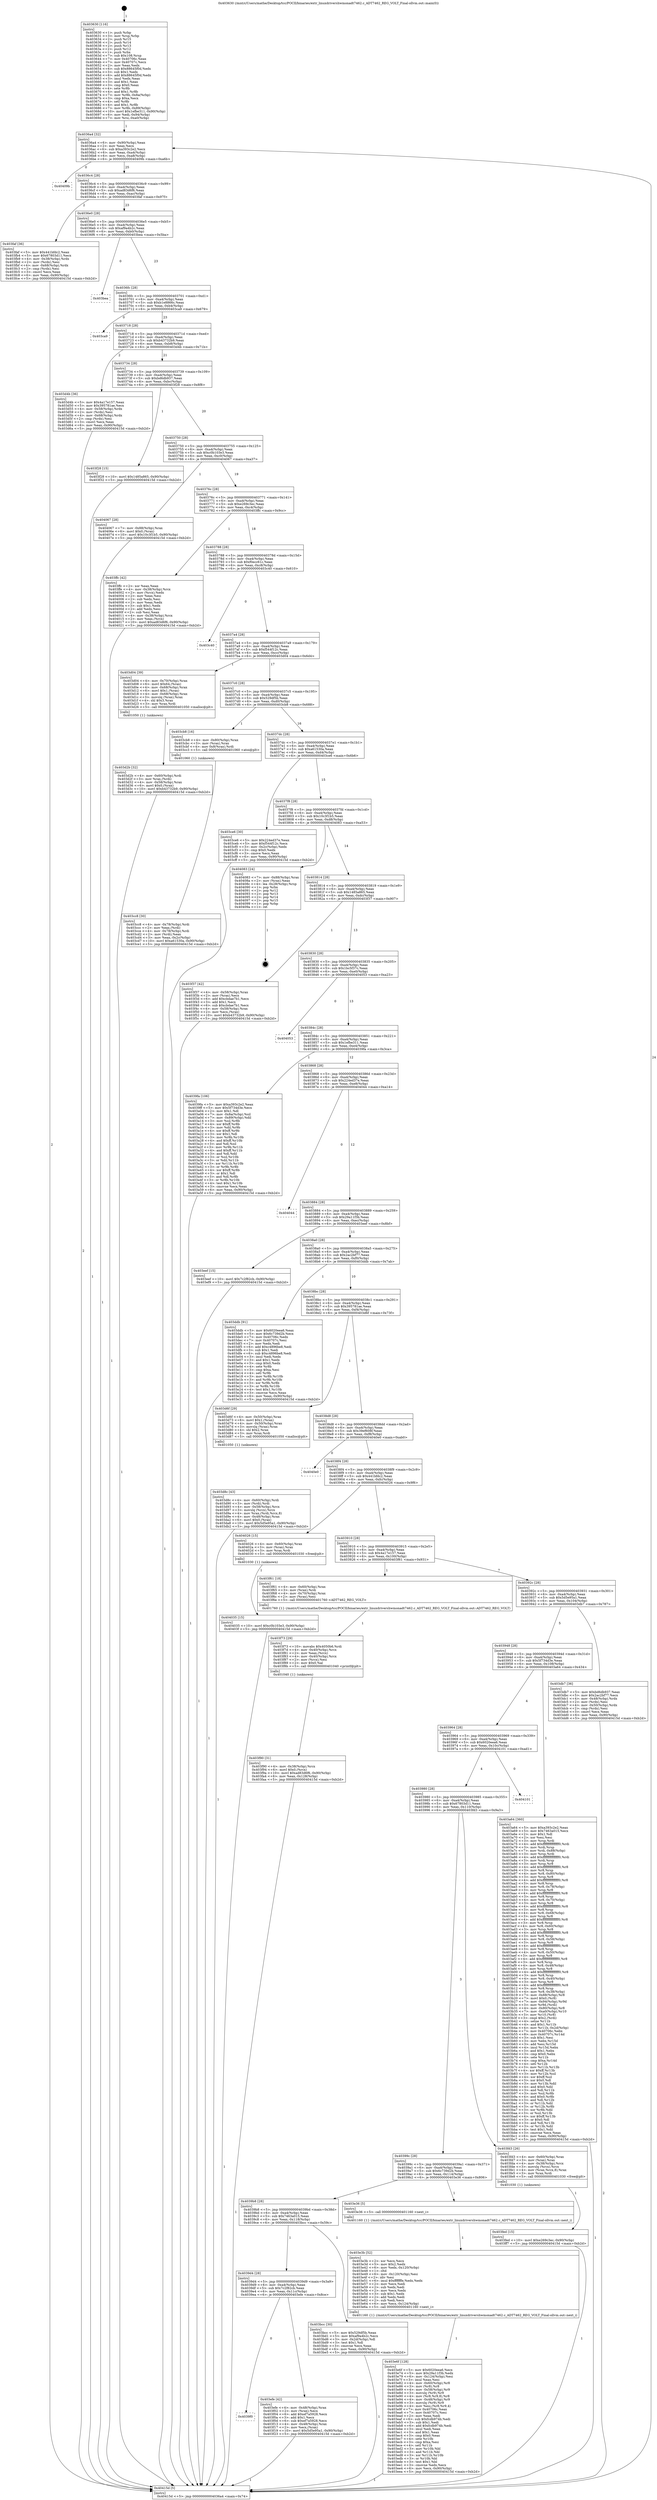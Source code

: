digraph "0x403630" {
  label = "0x403630 (/mnt/c/Users/mathe/Desktop/tcc/POCII/binaries/extr_linuxdrivershwmonadt7462.c_ADT7462_REG_VOLT_Final-ollvm.out::main(0))"
  labelloc = "t"
  node[shape=record]

  Entry [label="",width=0.3,height=0.3,shape=circle,fillcolor=black,style=filled]
  "0x4036a4" [label="{
     0x4036a4 [32]\l
     | [instrs]\l
     &nbsp;&nbsp;0x4036a4 \<+6\>: mov -0x90(%rbp),%eax\l
     &nbsp;&nbsp;0x4036aa \<+2\>: mov %eax,%ecx\l
     &nbsp;&nbsp;0x4036ac \<+6\>: sub $0xa393c2e2,%ecx\l
     &nbsp;&nbsp;0x4036b2 \<+6\>: mov %eax,-0xa4(%rbp)\l
     &nbsp;&nbsp;0x4036b8 \<+6\>: mov %ecx,-0xa8(%rbp)\l
     &nbsp;&nbsp;0x4036be \<+6\>: je 000000000040409b \<main+0xa6b\>\l
  }"]
  "0x40409b" [label="{
     0x40409b\l
  }", style=dashed]
  "0x4036c4" [label="{
     0x4036c4 [28]\l
     | [instrs]\l
     &nbsp;&nbsp;0x4036c4 \<+5\>: jmp 00000000004036c9 \<main+0x99\>\l
     &nbsp;&nbsp;0x4036c9 \<+6\>: mov -0xa4(%rbp),%eax\l
     &nbsp;&nbsp;0x4036cf \<+5\>: sub $0xad83d6f6,%eax\l
     &nbsp;&nbsp;0x4036d4 \<+6\>: mov %eax,-0xac(%rbp)\l
     &nbsp;&nbsp;0x4036da \<+6\>: je 0000000000403faf \<main+0x97f\>\l
  }"]
  Exit [label="",width=0.3,height=0.3,shape=circle,fillcolor=black,style=filled,peripheries=2]
  "0x403faf" [label="{
     0x403faf [36]\l
     | [instrs]\l
     &nbsp;&nbsp;0x403faf \<+5\>: mov $0x441bfdc2,%eax\l
     &nbsp;&nbsp;0x403fb4 \<+5\>: mov $0x67803d11,%ecx\l
     &nbsp;&nbsp;0x403fb9 \<+4\>: mov -0x38(%rbp),%rdx\l
     &nbsp;&nbsp;0x403fbd \<+2\>: mov (%rdx),%esi\l
     &nbsp;&nbsp;0x403fbf \<+4\>: mov -0x68(%rbp),%rdx\l
     &nbsp;&nbsp;0x403fc3 \<+2\>: cmp (%rdx),%esi\l
     &nbsp;&nbsp;0x403fc5 \<+3\>: cmovl %ecx,%eax\l
     &nbsp;&nbsp;0x403fc8 \<+6\>: mov %eax,-0x90(%rbp)\l
     &nbsp;&nbsp;0x403fce \<+5\>: jmp 000000000040415d \<main+0xb2d\>\l
  }"]
  "0x4036e0" [label="{
     0x4036e0 [28]\l
     | [instrs]\l
     &nbsp;&nbsp;0x4036e0 \<+5\>: jmp 00000000004036e5 \<main+0xb5\>\l
     &nbsp;&nbsp;0x4036e5 \<+6\>: mov -0xa4(%rbp),%eax\l
     &nbsp;&nbsp;0x4036eb \<+5\>: sub $0xaf9a4b2c,%eax\l
     &nbsp;&nbsp;0x4036f0 \<+6\>: mov %eax,-0xb0(%rbp)\l
     &nbsp;&nbsp;0x4036f6 \<+6\>: je 0000000000403bea \<main+0x5ba\>\l
  }"]
  "0x404035" [label="{
     0x404035 [15]\l
     | [instrs]\l
     &nbsp;&nbsp;0x404035 \<+10\>: movl $0xc0b103e3,-0x90(%rbp)\l
     &nbsp;&nbsp;0x40403f \<+5\>: jmp 000000000040415d \<main+0xb2d\>\l
  }"]
  "0x403bea" [label="{
     0x403bea\l
  }", style=dashed]
  "0x4036fc" [label="{
     0x4036fc [28]\l
     | [instrs]\l
     &nbsp;&nbsp;0x4036fc \<+5\>: jmp 0000000000403701 \<main+0xd1\>\l
     &nbsp;&nbsp;0x403701 \<+6\>: mov -0xa4(%rbp),%eax\l
     &nbsp;&nbsp;0x403707 \<+5\>: sub $0xb1e8866c,%eax\l
     &nbsp;&nbsp;0x40370c \<+6\>: mov %eax,-0xb4(%rbp)\l
     &nbsp;&nbsp;0x403712 \<+6\>: je 0000000000403ca9 \<main+0x679\>\l
  }"]
  "0x403fed" [label="{
     0x403fed [15]\l
     | [instrs]\l
     &nbsp;&nbsp;0x403fed \<+10\>: movl $0xe269c3ec,-0x90(%rbp)\l
     &nbsp;&nbsp;0x403ff7 \<+5\>: jmp 000000000040415d \<main+0xb2d\>\l
  }"]
  "0x403ca9" [label="{
     0x403ca9\l
  }", style=dashed]
  "0x403718" [label="{
     0x403718 [28]\l
     | [instrs]\l
     &nbsp;&nbsp;0x403718 \<+5\>: jmp 000000000040371d \<main+0xed\>\l
     &nbsp;&nbsp;0x40371d \<+6\>: mov -0xa4(%rbp),%eax\l
     &nbsp;&nbsp;0x403723 \<+5\>: sub $0xb43732b9,%eax\l
     &nbsp;&nbsp;0x403728 \<+6\>: mov %eax,-0xb8(%rbp)\l
     &nbsp;&nbsp;0x40372e \<+6\>: je 0000000000403d4b \<main+0x71b\>\l
  }"]
  "0x403f90" [label="{
     0x403f90 [31]\l
     | [instrs]\l
     &nbsp;&nbsp;0x403f90 \<+4\>: mov -0x38(%rbp),%rcx\l
     &nbsp;&nbsp;0x403f94 \<+6\>: movl $0x0,(%rcx)\l
     &nbsp;&nbsp;0x403f9a \<+10\>: movl $0xad83d6f6,-0x90(%rbp)\l
     &nbsp;&nbsp;0x403fa4 \<+6\>: mov %eax,-0x128(%rbp)\l
     &nbsp;&nbsp;0x403faa \<+5\>: jmp 000000000040415d \<main+0xb2d\>\l
  }"]
  "0x403d4b" [label="{
     0x403d4b [36]\l
     | [instrs]\l
     &nbsp;&nbsp;0x403d4b \<+5\>: mov $0x4a17e157,%eax\l
     &nbsp;&nbsp;0x403d50 \<+5\>: mov $0x395781ae,%ecx\l
     &nbsp;&nbsp;0x403d55 \<+4\>: mov -0x58(%rbp),%rdx\l
     &nbsp;&nbsp;0x403d59 \<+2\>: mov (%rdx),%esi\l
     &nbsp;&nbsp;0x403d5b \<+4\>: mov -0x68(%rbp),%rdx\l
     &nbsp;&nbsp;0x403d5f \<+2\>: cmp (%rdx),%esi\l
     &nbsp;&nbsp;0x403d61 \<+3\>: cmovl %ecx,%eax\l
     &nbsp;&nbsp;0x403d64 \<+6\>: mov %eax,-0x90(%rbp)\l
     &nbsp;&nbsp;0x403d6a \<+5\>: jmp 000000000040415d \<main+0xb2d\>\l
  }"]
  "0x403734" [label="{
     0x403734 [28]\l
     | [instrs]\l
     &nbsp;&nbsp;0x403734 \<+5\>: jmp 0000000000403739 \<main+0x109\>\l
     &nbsp;&nbsp;0x403739 \<+6\>: mov -0xa4(%rbp),%eax\l
     &nbsp;&nbsp;0x40373f \<+5\>: sub $0xbd6db937,%eax\l
     &nbsp;&nbsp;0x403744 \<+6\>: mov %eax,-0xbc(%rbp)\l
     &nbsp;&nbsp;0x40374a \<+6\>: je 0000000000403f28 \<main+0x8f8\>\l
  }"]
  "0x403f73" [label="{
     0x403f73 [29]\l
     | [instrs]\l
     &nbsp;&nbsp;0x403f73 \<+10\>: movabs $0x4050b6,%rdi\l
     &nbsp;&nbsp;0x403f7d \<+4\>: mov -0x40(%rbp),%rcx\l
     &nbsp;&nbsp;0x403f81 \<+2\>: mov %eax,(%rcx)\l
     &nbsp;&nbsp;0x403f83 \<+4\>: mov -0x40(%rbp),%rcx\l
     &nbsp;&nbsp;0x403f87 \<+2\>: mov (%rcx),%esi\l
     &nbsp;&nbsp;0x403f89 \<+2\>: mov $0x0,%al\l
     &nbsp;&nbsp;0x403f8b \<+5\>: call 0000000000401040 \<printf@plt\>\l
     | [calls]\l
     &nbsp;&nbsp;0x401040 \{1\} (unknown)\l
  }"]
  "0x403f28" [label="{
     0x403f28 [15]\l
     | [instrs]\l
     &nbsp;&nbsp;0x403f28 \<+10\>: movl $0x1485a865,-0x90(%rbp)\l
     &nbsp;&nbsp;0x403f32 \<+5\>: jmp 000000000040415d \<main+0xb2d\>\l
  }"]
  "0x403750" [label="{
     0x403750 [28]\l
     | [instrs]\l
     &nbsp;&nbsp;0x403750 \<+5\>: jmp 0000000000403755 \<main+0x125\>\l
     &nbsp;&nbsp;0x403755 \<+6\>: mov -0xa4(%rbp),%eax\l
     &nbsp;&nbsp;0x40375b \<+5\>: sub $0xc0b103e3,%eax\l
     &nbsp;&nbsp;0x403760 \<+6\>: mov %eax,-0xc0(%rbp)\l
     &nbsp;&nbsp;0x403766 \<+6\>: je 0000000000404067 \<main+0xa37\>\l
  }"]
  "0x4039f0" [label="{
     0x4039f0\l
  }", style=dashed]
  "0x404067" [label="{
     0x404067 [28]\l
     | [instrs]\l
     &nbsp;&nbsp;0x404067 \<+7\>: mov -0x88(%rbp),%rax\l
     &nbsp;&nbsp;0x40406e \<+6\>: movl $0x0,(%rax)\l
     &nbsp;&nbsp;0x404074 \<+10\>: movl $0x10c3f1b5,-0x90(%rbp)\l
     &nbsp;&nbsp;0x40407e \<+5\>: jmp 000000000040415d \<main+0xb2d\>\l
  }"]
  "0x40376c" [label="{
     0x40376c [28]\l
     | [instrs]\l
     &nbsp;&nbsp;0x40376c \<+5\>: jmp 0000000000403771 \<main+0x141\>\l
     &nbsp;&nbsp;0x403771 \<+6\>: mov -0xa4(%rbp),%eax\l
     &nbsp;&nbsp;0x403777 \<+5\>: sub $0xe269c3ec,%eax\l
     &nbsp;&nbsp;0x40377c \<+6\>: mov %eax,-0xc4(%rbp)\l
     &nbsp;&nbsp;0x403782 \<+6\>: je 0000000000403ffc \<main+0x9cc\>\l
  }"]
  "0x403efe" [label="{
     0x403efe [42]\l
     | [instrs]\l
     &nbsp;&nbsp;0x403efe \<+4\>: mov -0x48(%rbp),%rax\l
     &nbsp;&nbsp;0x403f02 \<+2\>: mov (%rax),%ecx\l
     &nbsp;&nbsp;0x403f04 \<+6\>: add $0xef7a5928,%ecx\l
     &nbsp;&nbsp;0x403f0a \<+3\>: add $0x1,%ecx\l
     &nbsp;&nbsp;0x403f0d \<+6\>: sub $0xef7a5928,%ecx\l
     &nbsp;&nbsp;0x403f13 \<+4\>: mov -0x48(%rbp),%rax\l
     &nbsp;&nbsp;0x403f17 \<+2\>: mov %ecx,(%rax)\l
     &nbsp;&nbsp;0x403f19 \<+10\>: movl $0x5d5e95a1,-0x90(%rbp)\l
     &nbsp;&nbsp;0x403f23 \<+5\>: jmp 000000000040415d \<main+0xb2d\>\l
  }"]
  "0x403ffc" [label="{
     0x403ffc [42]\l
     | [instrs]\l
     &nbsp;&nbsp;0x403ffc \<+2\>: xor %eax,%eax\l
     &nbsp;&nbsp;0x403ffe \<+4\>: mov -0x38(%rbp),%rcx\l
     &nbsp;&nbsp;0x404002 \<+2\>: mov (%rcx),%edx\l
     &nbsp;&nbsp;0x404004 \<+2\>: mov %eax,%esi\l
     &nbsp;&nbsp;0x404006 \<+2\>: sub %edx,%esi\l
     &nbsp;&nbsp;0x404008 \<+2\>: mov %eax,%edx\l
     &nbsp;&nbsp;0x40400a \<+3\>: sub $0x1,%edx\l
     &nbsp;&nbsp;0x40400d \<+2\>: add %edx,%esi\l
     &nbsp;&nbsp;0x40400f \<+2\>: sub %esi,%eax\l
     &nbsp;&nbsp;0x404011 \<+4\>: mov -0x38(%rbp),%rcx\l
     &nbsp;&nbsp;0x404015 \<+2\>: mov %eax,(%rcx)\l
     &nbsp;&nbsp;0x404017 \<+10\>: movl $0xad83d6f6,-0x90(%rbp)\l
     &nbsp;&nbsp;0x404021 \<+5\>: jmp 000000000040415d \<main+0xb2d\>\l
  }"]
  "0x403788" [label="{
     0x403788 [28]\l
     | [instrs]\l
     &nbsp;&nbsp;0x403788 \<+5\>: jmp 000000000040378d \<main+0x15d\>\l
     &nbsp;&nbsp;0x40378d \<+6\>: mov -0xa4(%rbp),%eax\l
     &nbsp;&nbsp;0x403793 \<+5\>: sub $0xf0ecc61c,%eax\l
     &nbsp;&nbsp;0x403798 \<+6\>: mov %eax,-0xc8(%rbp)\l
     &nbsp;&nbsp;0x40379e \<+6\>: je 0000000000403c40 \<main+0x610\>\l
  }"]
  "0x403e6f" [label="{
     0x403e6f [128]\l
     | [instrs]\l
     &nbsp;&nbsp;0x403e6f \<+5\>: mov $0x6020eea6,%ecx\l
     &nbsp;&nbsp;0x403e74 \<+5\>: mov $0x29a11f3b,%edx\l
     &nbsp;&nbsp;0x403e79 \<+6\>: mov -0x124(%rbp),%esi\l
     &nbsp;&nbsp;0x403e7f \<+3\>: imul %eax,%esi\l
     &nbsp;&nbsp;0x403e82 \<+4\>: mov -0x60(%rbp),%r8\l
     &nbsp;&nbsp;0x403e86 \<+3\>: mov (%r8),%r8\l
     &nbsp;&nbsp;0x403e89 \<+4\>: mov -0x58(%rbp),%r9\l
     &nbsp;&nbsp;0x403e8d \<+3\>: movslq (%r9),%r9\l
     &nbsp;&nbsp;0x403e90 \<+4\>: mov (%r8,%r9,8),%r8\l
     &nbsp;&nbsp;0x403e94 \<+4\>: mov -0x48(%rbp),%r9\l
     &nbsp;&nbsp;0x403e98 \<+3\>: movslq (%r9),%r9\l
     &nbsp;&nbsp;0x403e9b \<+4\>: mov %esi,(%r8,%r9,4)\l
     &nbsp;&nbsp;0x403e9f \<+7\>: mov 0x40706c,%eax\l
     &nbsp;&nbsp;0x403ea6 \<+7\>: mov 0x40707c,%esi\l
     &nbsp;&nbsp;0x403ead \<+2\>: mov %eax,%edi\l
     &nbsp;&nbsp;0x403eaf \<+6\>: sub $0xfcdb974b,%edi\l
     &nbsp;&nbsp;0x403eb5 \<+3\>: sub $0x1,%edi\l
     &nbsp;&nbsp;0x403eb8 \<+6\>: add $0xfcdb974b,%edi\l
     &nbsp;&nbsp;0x403ebe \<+3\>: imul %edi,%eax\l
     &nbsp;&nbsp;0x403ec1 \<+3\>: and $0x1,%eax\l
     &nbsp;&nbsp;0x403ec4 \<+3\>: cmp $0x0,%eax\l
     &nbsp;&nbsp;0x403ec7 \<+4\>: sete %r10b\l
     &nbsp;&nbsp;0x403ecb \<+3\>: cmp $0xa,%esi\l
     &nbsp;&nbsp;0x403ece \<+4\>: setl %r11b\l
     &nbsp;&nbsp;0x403ed2 \<+3\>: mov %r10b,%bl\l
     &nbsp;&nbsp;0x403ed5 \<+3\>: and %r11b,%bl\l
     &nbsp;&nbsp;0x403ed8 \<+3\>: xor %r11b,%r10b\l
     &nbsp;&nbsp;0x403edb \<+3\>: or %r10b,%bl\l
     &nbsp;&nbsp;0x403ede \<+3\>: test $0x1,%bl\l
     &nbsp;&nbsp;0x403ee1 \<+3\>: cmovne %edx,%ecx\l
     &nbsp;&nbsp;0x403ee4 \<+6\>: mov %ecx,-0x90(%rbp)\l
     &nbsp;&nbsp;0x403eea \<+5\>: jmp 000000000040415d \<main+0xb2d\>\l
  }"]
  "0x403c40" [label="{
     0x403c40\l
  }", style=dashed]
  "0x4037a4" [label="{
     0x4037a4 [28]\l
     | [instrs]\l
     &nbsp;&nbsp;0x4037a4 \<+5\>: jmp 00000000004037a9 \<main+0x179\>\l
     &nbsp;&nbsp;0x4037a9 \<+6\>: mov -0xa4(%rbp),%eax\l
     &nbsp;&nbsp;0x4037af \<+5\>: sub $0xf544f12c,%eax\l
     &nbsp;&nbsp;0x4037b4 \<+6\>: mov %eax,-0xcc(%rbp)\l
     &nbsp;&nbsp;0x4037ba \<+6\>: je 0000000000403d04 \<main+0x6d4\>\l
  }"]
  "0x403e3b" [label="{
     0x403e3b [52]\l
     | [instrs]\l
     &nbsp;&nbsp;0x403e3b \<+2\>: xor %ecx,%ecx\l
     &nbsp;&nbsp;0x403e3d \<+5\>: mov $0x2,%edx\l
     &nbsp;&nbsp;0x403e42 \<+6\>: mov %edx,-0x120(%rbp)\l
     &nbsp;&nbsp;0x403e48 \<+1\>: cltd\l
     &nbsp;&nbsp;0x403e49 \<+6\>: mov -0x120(%rbp),%esi\l
     &nbsp;&nbsp;0x403e4f \<+2\>: idiv %esi\l
     &nbsp;&nbsp;0x403e51 \<+6\>: imul $0xfffffffe,%edx,%edx\l
     &nbsp;&nbsp;0x403e57 \<+2\>: mov %ecx,%edi\l
     &nbsp;&nbsp;0x403e59 \<+2\>: sub %edx,%edi\l
     &nbsp;&nbsp;0x403e5b \<+2\>: mov %ecx,%edx\l
     &nbsp;&nbsp;0x403e5d \<+3\>: sub $0x1,%edx\l
     &nbsp;&nbsp;0x403e60 \<+2\>: add %edx,%edi\l
     &nbsp;&nbsp;0x403e62 \<+2\>: sub %edi,%ecx\l
     &nbsp;&nbsp;0x403e64 \<+6\>: mov %ecx,-0x124(%rbp)\l
     &nbsp;&nbsp;0x403e6a \<+5\>: call 0000000000401160 \<next_i\>\l
     | [calls]\l
     &nbsp;&nbsp;0x401160 \{1\} (/mnt/c/Users/mathe/Desktop/tcc/POCII/binaries/extr_linuxdrivershwmonadt7462.c_ADT7462_REG_VOLT_Final-ollvm.out::next_i)\l
  }"]
  "0x403d04" [label="{
     0x403d04 [39]\l
     | [instrs]\l
     &nbsp;&nbsp;0x403d04 \<+4\>: mov -0x70(%rbp),%rax\l
     &nbsp;&nbsp;0x403d08 \<+6\>: movl $0x64,(%rax)\l
     &nbsp;&nbsp;0x403d0e \<+4\>: mov -0x68(%rbp),%rax\l
     &nbsp;&nbsp;0x403d12 \<+6\>: movl $0x1,(%rax)\l
     &nbsp;&nbsp;0x403d18 \<+4\>: mov -0x68(%rbp),%rax\l
     &nbsp;&nbsp;0x403d1c \<+3\>: movslq (%rax),%rax\l
     &nbsp;&nbsp;0x403d1f \<+4\>: shl $0x3,%rax\l
     &nbsp;&nbsp;0x403d23 \<+3\>: mov %rax,%rdi\l
     &nbsp;&nbsp;0x403d26 \<+5\>: call 0000000000401050 \<malloc@plt\>\l
     | [calls]\l
     &nbsp;&nbsp;0x401050 \{1\} (unknown)\l
  }"]
  "0x4037c0" [label="{
     0x4037c0 [28]\l
     | [instrs]\l
     &nbsp;&nbsp;0x4037c0 \<+5\>: jmp 00000000004037c5 \<main+0x195\>\l
     &nbsp;&nbsp;0x4037c5 \<+6\>: mov -0xa4(%rbp),%eax\l
     &nbsp;&nbsp;0x4037cb \<+5\>: sub $0x529df5b,%eax\l
     &nbsp;&nbsp;0x4037d0 \<+6\>: mov %eax,-0xd0(%rbp)\l
     &nbsp;&nbsp;0x4037d6 \<+6\>: je 0000000000403cb8 \<main+0x688\>\l
  }"]
  "0x403d8c" [label="{
     0x403d8c [43]\l
     | [instrs]\l
     &nbsp;&nbsp;0x403d8c \<+4\>: mov -0x60(%rbp),%rdi\l
     &nbsp;&nbsp;0x403d90 \<+3\>: mov (%rdi),%rdi\l
     &nbsp;&nbsp;0x403d93 \<+4\>: mov -0x58(%rbp),%rcx\l
     &nbsp;&nbsp;0x403d97 \<+3\>: movslq (%rcx),%rcx\l
     &nbsp;&nbsp;0x403d9a \<+4\>: mov %rax,(%rdi,%rcx,8)\l
     &nbsp;&nbsp;0x403d9e \<+4\>: mov -0x48(%rbp),%rax\l
     &nbsp;&nbsp;0x403da2 \<+6\>: movl $0x0,(%rax)\l
     &nbsp;&nbsp;0x403da8 \<+10\>: movl $0x5d5e95a1,-0x90(%rbp)\l
     &nbsp;&nbsp;0x403db2 \<+5\>: jmp 000000000040415d \<main+0xb2d\>\l
  }"]
  "0x403cb8" [label="{
     0x403cb8 [16]\l
     | [instrs]\l
     &nbsp;&nbsp;0x403cb8 \<+4\>: mov -0x80(%rbp),%rax\l
     &nbsp;&nbsp;0x403cbc \<+3\>: mov (%rax),%rax\l
     &nbsp;&nbsp;0x403cbf \<+4\>: mov 0x8(%rax),%rdi\l
     &nbsp;&nbsp;0x403cc3 \<+5\>: call 0000000000401060 \<atoi@plt\>\l
     | [calls]\l
     &nbsp;&nbsp;0x401060 \{1\} (unknown)\l
  }"]
  "0x4037dc" [label="{
     0x4037dc [28]\l
     | [instrs]\l
     &nbsp;&nbsp;0x4037dc \<+5\>: jmp 00000000004037e1 \<main+0x1b1\>\l
     &nbsp;&nbsp;0x4037e1 \<+6\>: mov -0xa4(%rbp),%eax\l
     &nbsp;&nbsp;0x4037e7 \<+5\>: sub $0xa61530a,%eax\l
     &nbsp;&nbsp;0x4037ec \<+6\>: mov %eax,-0xd4(%rbp)\l
     &nbsp;&nbsp;0x4037f2 \<+6\>: je 0000000000403ce6 \<main+0x6b6\>\l
  }"]
  "0x403d2b" [label="{
     0x403d2b [32]\l
     | [instrs]\l
     &nbsp;&nbsp;0x403d2b \<+4\>: mov -0x60(%rbp),%rdi\l
     &nbsp;&nbsp;0x403d2f \<+3\>: mov %rax,(%rdi)\l
     &nbsp;&nbsp;0x403d32 \<+4\>: mov -0x58(%rbp),%rax\l
     &nbsp;&nbsp;0x403d36 \<+6\>: movl $0x0,(%rax)\l
     &nbsp;&nbsp;0x403d3c \<+10\>: movl $0xb43732b9,-0x90(%rbp)\l
     &nbsp;&nbsp;0x403d46 \<+5\>: jmp 000000000040415d \<main+0xb2d\>\l
  }"]
  "0x403ce6" [label="{
     0x403ce6 [30]\l
     | [instrs]\l
     &nbsp;&nbsp;0x403ce6 \<+5\>: mov $0x224ed37e,%eax\l
     &nbsp;&nbsp;0x403ceb \<+5\>: mov $0xf544f12c,%ecx\l
     &nbsp;&nbsp;0x403cf0 \<+3\>: mov -0x2c(%rbp),%edx\l
     &nbsp;&nbsp;0x403cf3 \<+3\>: cmp $0x0,%edx\l
     &nbsp;&nbsp;0x403cf6 \<+3\>: cmove %ecx,%eax\l
     &nbsp;&nbsp;0x403cf9 \<+6\>: mov %eax,-0x90(%rbp)\l
     &nbsp;&nbsp;0x403cff \<+5\>: jmp 000000000040415d \<main+0xb2d\>\l
  }"]
  "0x4037f8" [label="{
     0x4037f8 [28]\l
     | [instrs]\l
     &nbsp;&nbsp;0x4037f8 \<+5\>: jmp 00000000004037fd \<main+0x1cd\>\l
     &nbsp;&nbsp;0x4037fd \<+6\>: mov -0xa4(%rbp),%eax\l
     &nbsp;&nbsp;0x403803 \<+5\>: sub $0x10c3f1b5,%eax\l
     &nbsp;&nbsp;0x403808 \<+6\>: mov %eax,-0xd8(%rbp)\l
     &nbsp;&nbsp;0x40380e \<+6\>: je 0000000000404083 \<main+0xa53\>\l
  }"]
  "0x403cc8" [label="{
     0x403cc8 [30]\l
     | [instrs]\l
     &nbsp;&nbsp;0x403cc8 \<+4\>: mov -0x78(%rbp),%rdi\l
     &nbsp;&nbsp;0x403ccc \<+2\>: mov %eax,(%rdi)\l
     &nbsp;&nbsp;0x403cce \<+4\>: mov -0x78(%rbp),%rdi\l
     &nbsp;&nbsp;0x403cd2 \<+2\>: mov (%rdi),%eax\l
     &nbsp;&nbsp;0x403cd4 \<+3\>: mov %eax,-0x2c(%rbp)\l
     &nbsp;&nbsp;0x403cd7 \<+10\>: movl $0xa61530a,-0x90(%rbp)\l
     &nbsp;&nbsp;0x403ce1 \<+5\>: jmp 000000000040415d \<main+0xb2d\>\l
  }"]
  "0x404083" [label="{
     0x404083 [24]\l
     | [instrs]\l
     &nbsp;&nbsp;0x404083 \<+7\>: mov -0x88(%rbp),%rax\l
     &nbsp;&nbsp;0x40408a \<+2\>: mov (%rax),%eax\l
     &nbsp;&nbsp;0x40408c \<+4\>: lea -0x28(%rbp),%rsp\l
     &nbsp;&nbsp;0x404090 \<+1\>: pop %rbx\l
     &nbsp;&nbsp;0x404091 \<+2\>: pop %r12\l
     &nbsp;&nbsp;0x404093 \<+2\>: pop %r13\l
     &nbsp;&nbsp;0x404095 \<+2\>: pop %r14\l
     &nbsp;&nbsp;0x404097 \<+2\>: pop %r15\l
     &nbsp;&nbsp;0x404099 \<+1\>: pop %rbp\l
     &nbsp;&nbsp;0x40409a \<+1\>: ret\l
  }"]
  "0x403814" [label="{
     0x403814 [28]\l
     | [instrs]\l
     &nbsp;&nbsp;0x403814 \<+5\>: jmp 0000000000403819 \<main+0x1e9\>\l
     &nbsp;&nbsp;0x403819 \<+6\>: mov -0xa4(%rbp),%eax\l
     &nbsp;&nbsp;0x40381f \<+5\>: sub $0x1485a865,%eax\l
     &nbsp;&nbsp;0x403824 \<+6\>: mov %eax,-0xdc(%rbp)\l
     &nbsp;&nbsp;0x40382a \<+6\>: je 0000000000403f37 \<main+0x907\>\l
  }"]
  "0x4039d4" [label="{
     0x4039d4 [28]\l
     | [instrs]\l
     &nbsp;&nbsp;0x4039d4 \<+5\>: jmp 00000000004039d9 \<main+0x3a9\>\l
     &nbsp;&nbsp;0x4039d9 \<+6\>: mov -0xa4(%rbp),%eax\l
     &nbsp;&nbsp;0x4039df \<+5\>: sub $0x7c2f82cb,%eax\l
     &nbsp;&nbsp;0x4039e4 \<+6\>: mov %eax,-0x11c(%rbp)\l
     &nbsp;&nbsp;0x4039ea \<+6\>: je 0000000000403efe \<main+0x8ce\>\l
  }"]
  "0x403f37" [label="{
     0x403f37 [42]\l
     | [instrs]\l
     &nbsp;&nbsp;0x403f37 \<+4\>: mov -0x58(%rbp),%rax\l
     &nbsp;&nbsp;0x403f3b \<+2\>: mov (%rax),%ecx\l
     &nbsp;&nbsp;0x403f3d \<+6\>: add $0xcbdae7b1,%ecx\l
     &nbsp;&nbsp;0x403f43 \<+3\>: add $0x1,%ecx\l
     &nbsp;&nbsp;0x403f46 \<+6\>: sub $0xcbdae7b1,%ecx\l
     &nbsp;&nbsp;0x403f4c \<+4\>: mov -0x58(%rbp),%rax\l
     &nbsp;&nbsp;0x403f50 \<+2\>: mov %ecx,(%rax)\l
     &nbsp;&nbsp;0x403f52 \<+10\>: movl $0xb43732b9,-0x90(%rbp)\l
     &nbsp;&nbsp;0x403f5c \<+5\>: jmp 000000000040415d \<main+0xb2d\>\l
  }"]
  "0x403830" [label="{
     0x403830 [28]\l
     | [instrs]\l
     &nbsp;&nbsp;0x403830 \<+5\>: jmp 0000000000403835 \<main+0x205\>\l
     &nbsp;&nbsp;0x403835 \<+6\>: mov -0xa4(%rbp),%eax\l
     &nbsp;&nbsp;0x40383b \<+5\>: sub $0x1bc5f37c,%eax\l
     &nbsp;&nbsp;0x403840 \<+6\>: mov %eax,-0xe0(%rbp)\l
     &nbsp;&nbsp;0x403846 \<+6\>: je 0000000000404053 \<main+0xa23\>\l
  }"]
  "0x403bcc" [label="{
     0x403bcc [30]\l
     | [instrs]\l
     &nbsp;&nbsp;0x403bcc \<+5\>: mov $0x529df5b,%eax\l
     &nbsp;&nbsp;0x403bd1 \<+5\>: mov $0xaf9a4b2c,%ecx\l
     &nbsp;&nbsp;0x403bd6 \<+3\>: mov -0x2d(%rbp),%dl\l
     &nbsp;&nbsp;0x403bd9 \<+3\>: test $0x1,%dl\l
     &nbsp;&nbsp;0x403bdc \<+3\>: cmovne %ecx,%eax\l
     &nbsp;&nbsp;0x403bdf \<+6\>: mov %eax,-0x90(%rbp)\l
     &nbsp;&nbsp;0x403be5 \<+5\>: jmp 000000000040415d \<main+0xb2d\>\l
  }"]
  "0x404053" [label="{
     0x404053\l
  }", style=dashed]
  "0x40384c" [label="{
     0x40384c [28]\l
     | [instrs]\l
     &nbsp;&nbsp;0x40384c \<+5\>: jmp 0000000000403851 \<main+0x221\>\l
     &nbsp;&nbsp;0x403851 \<+6\>: mov -0xa4(%rbp),%eax\l
     &nbsp;&nbsp;0x403857 \<+5\>: sub $0x1efbe311,%eax\l
     &nbsp;&nbsp;0x40385c \<+6\>: mov %eax,-0xe4(%rbp)\l
     &nbsp;&nbsp;0x403862 \<+6\>: je 00000000004039fa \<main+0x3ca\>\l
  }"]
  "0x4039b8" [label="{
     0x4039b8 [28]\l
     | [instrs]\l
     &nbsp;&nbsp;0x4039b8 \<+5\>: jmp 00000000004039bd \<main+0x38d\>\l
     &nbsp;&nbsp;0x4039bd \<+6\>: mov -0xa4(%rbp),%eax\l
     &nbsp;&nbsp;0x4039c3 \<+5\>: sub $0x7463a015,%eax\l
     &nbsp;&nbsp;0x4039c8 \<+6\>: mov %eax,-0x118(%rbp)\l
     &nbsp;&nbsp;0x4039ce \<+6\>: je 0000000000403bcc \<main+0x59c\>\l
  }"]
  "0x4039fa" [label="{
     0x4039fa [106]\l
     | [instrs]\l
     &nbsp;&nbsp;0x4039fa \<+5\>: mov $0xa393c2e2,%eax\l
     &nbsp;&nbsp;0x4039ff \<+5\>: mov $0x5f734d3e,%ecx\l
     &nbsp;&nbsp;0x403a04 \<+2\>: mov $0x1,%dl\l
     &nbsp;&nbsp;0x403a06 \<+7\>: mov -0x8a(%rbp),%sil\l
     &nbsp;&nbsp;0x403a0d \<+7\>: mov -0x89(%rbp),%dil\l
     &nbsp;&nbsp;0x403a14 \<+3\>: mov %sil,%r8b\l
     &nbsp;&nbsp;0x403a17 \<+4\>: xor $0xff,%r8b\l
     &nbsp;&nbsp;0x403a1b \<+3\>: mov %dil,%r9b\l
     &nbsp;&nbsp;0x403a1e \<+4\>: xor $0xff,%r9b\l
     &nbsp;&nbsp;0x403a22 \<+3\>: xor $0x1,%dl\l
     &nbsp;&nbsp;0x403a25 \<+3\>: mov %r8b,%r10b\l
     &nbsp;&nbsp;0x403a28 \<+4\>: and $0xff,%r10b\l
     &nbsp;&nbsp;0x403a2c \<+3\>: and %dl,%sil\l
     &nbsp;&nbsp;0x403a2f \<+3\>: mov %r9b,%r11b\l
     &nbsp;&nbsp;0x403a32 \<+4\>: and $0xff,%r11b\l
     &nbsp;&nbsp;0x403a36 \<+3\>: and %dl,%dil\l
     &nbsp;&nbsp;0x403a39 \<+3\>: or %sil,%r10b\l
     &nbsp;&nbsp;0x403a3c \<+3\>: or %dil,%r11b\l
     &nbsp;&nbsp;0x403a3f \<+3\>: xor %r11b,%r10b\l
     &nbsp;&nbsp;0x403a42 \<+3\>: or %r9b,%r8b\l
     &nbsp;&nbsp;0x403a45 \<+4\>: xor $0xff,%r8b\l
     &nbsp;&nbsp;0x403a49 \<+3\>: or $0x1,%dl\l
     &nbsp;&nbsp;0x403a4c \<+3\>: and %dl,%r8b\l
     &nbsp;&nbsp;0x403a4f \<+3\>: or %r8b,%r10b\l
     &nbsp;&nbsp;0x403a52 \<+4\>: test $0x1,%r10b\l
     &nbsp;&nbsp;0x403a56 \<+3\>: cmovne %ecx,%eax\l
     &nbsp;&nbsp;0x403a59 \<+6\>: mov %eax,-0x90(%rbp)\l
     &nbsp;&nbsp;0x403a5f \<+5\>: jmp 000000000040415d \<main+0xb2d\>\l
  }"]
  "0x403868" [label="{
     0x403868 [28]\l
     | [instrs]\l
     &nbsp;&nbsp;0x403868 \<+5\>: jmp 000000000040386d \<main+0x23d\>\l
     &nbsp;&nbsp;0x40386d \<+6\>: mov -0xa4(%rbp),%eax\l
     &nbsp;&nbsp;0x403873 \<+5\>: sub $0x224ed37e,%eax\l
     &nbsp;&nbsp;0x403878 \<+6\>: mov %eax,-0xe8(%rbp)\l
     &nbsp;&nbsp;0x40387e \<+6\>: je 0000000000404044 \<main+0xa14\>\l
  }"]
  "0x40415d" [label="{
     0x40415d [5]\l
     | [instrs]\l
     &nbsp;&nbsp;0x40415d \<+5\>: jmp 00000000004036a4 \<main+0x74\>\l
  }"]
  "0x403630" [label="{
     0x403630 [116]\l
     | [instrs]\l
     &nbsp;&nbsp;0x403630 \<+1\>: push %rbp\l
     &nbsp;&nbsp;0x403631 \<+3\>: mov %rsp,%rbp\l
     &nbsp;&nbsp;0x403634 \<+2\>: push %r15\l
     &nbsp;&nbsp;0x403636 \<+2\>: push %r14\l
     &nbsp;&nbsp;0x403638 \<+2\>: push %r13\l
     &nbsp;&nbsp;0x40363a \<+2\>: push %r12\l
     &nbsp;&nbsp;0x40363c \<+1\>: push %rbx\l
     &nbsp;&nbsp;0x40363d \<+7\>: sub $0x108,%rsp\l
     &nbsp;&nbsp;0x403644 \<+7\>: mov 0x40706c,%eax\l
     &nbsp;&nbsp;0x40364b \<+7\>: mov 0x40707c,%ecx\l
     &nbsp;&nbsp;0x403652 \<+2\>: mov %eax,%edx\l
     &nbsp;&nbsp;0x403654 \<+6\>: sub $0x88645f0d,%edx\l
     &nbsp;&nbsp;0x40365a \<+3\>: sub $0x1,%edx\l
     &nbsp;&nbsp;0x40365d \<+6\>: add $0x88645f0d,%edx\l
     &nbsp;&nbsp;0x403663 \<+3\>: imul %edx,%eax\l
     &nbsp;&nbsp;0x403666 \<+3\>: and $0x1,%eax\l
     &nbsp;&nbsp;0x403669 \<+3\>: cmp $0x0,%eax\l
     &nbsp;&nbsp;0x40366c \<+4\>: sete %r8b\l
     &nbsp;&nbsp;0x403670 \<+4\>: and $0x1,%r8b\l
     &nbsp;&nbsp;0x403674 \<+7\>: mov %r8b,-0x8a(%rbp)\l
     &nbsp;&nbsp;0x40367b \<+3\>: cmp $0xa,%ecx\l
     &nbsp;&nbsp;0x40367e \<+4\>: setl %r8b\l
     &nbsp;&nbsp;0x403682 \<+4\>: and $0x1,%r8b\l
     &nbsp;&nbsp;0x403686 \<+7\>: mov %r8b,-0x89(%rbp)\l
     &nbsp;&nbsp;0x40368d \<+10\>: movl $0x1efbe311,-0x90(%rbp)\l
     &nbsp;&nbsp;0x403697 \<+6\>: mov %edi,-0x94(%rbp)\l
     &nbsp;&nbsp;0x40369d \<+7\>: mov %rsi,-0xa0(%rbp)\l
  }"]
  "0x403e36" [label="{
     0x403e36 [5]\l
     | [instrs]\l
     &nbsp;&nbsp;0x403e36 \<+5\>: call 0000000000401160 \<next_i\>\l
     | [calls]\l
     &nbsp;&nbsp;0x401160 \{1\} (/mnt/c/Users/mathe/Desktop/tcc/POCII/binaries/extr_linuxdrivershwmonadt7462.c_ADT7462_REG_VOLT_Final-ollvm.out::next_i)\l
  }"]
  "0x404044" [label="{
     0x404044\l
  }", style=dashed]
  "0x403884" [label="{
     0x403884 [28]\l
     | [instrs]\l
     &nbsp;&nbsp;0x403884 \<+5\>: jmp 0000000000403889 \<main+0x259\>\l
     &nbsp;&nbsp;0x403889 \<+6\>: mov -0xa4(%rbp),%eax\l
     &nbsp;&nbsp;0x40388f \<+5\>: sub $0x29a11f3b,%eax\l
     &nbsp;&nbsp;0x403894 \<+6\>: mov %eax,-0xec(%rbp)\l
     &nbsp;&nbsp;0x40389a \<+6\>: je 0000000000403eef \<main+0x8bf\>\l
  }"]
  "0x40399c" [label="{
     0x40399c [28]\l
     | [instrs]\l
     &nbsp;&nbsp;0x40399c \<+5\>: jmp 00000000004039a1 \<main+0x371\>\l
     &nbsp;&nbsp;0x4039a1 \<+6\>: mov -0xa4(%rbp),%eax\l
     &nbsp;&nbsp;0x4039a7 \<+5\>: sub $0x6c739d2b,%eax\l
     &nbsp;&nbsp;0x4039ac \<+6\>: mov %eax,-0x114(%rbp)\l
     &nbsp;&nbsp;0x4039b2 \<+6\>: je 0000000000403e36 \<main+0x806\>\l
  }"]
  "0x403eef" [label="{
     0x403eef [15]\l
     | [instrs]\l
     &nbsp;&nbsp;0x403eef \<+10\>: movl $0x7c2f82cb,-0x90(%rbp)\l
     &nbsp;&nbsp;0x403ef9 \<+5\>: jmp 000000000040415d \<main+0xb2d\>\l
  }"]
  "0x4038a0" [label="{
     0x4038a0 [28]\l
     | [instrs]\l
     &nbsp;&nbsp;0x4038a0 \<+5\>: jmp 00000000004038a5 \<main+0x275\>\l
     &nbsp;&nbsp;0x4038a5 \<+6\>: mov -0xa4(%rbp),%eax\l
     &nbsp;&nbsp;0x4038ab \<+5\>: sub $0x2ac2bf77,%eax\l
     &nbsp;&nbsp;0x4038b0 \<+6\>: mov %eax,-0xf0(%rbp)\l
     &nbsp;&nbsp;0x4038b6 \<+6\>: je 0000000000403ddb \<main+0x7ab\>\l
  }"]
  "0x403fd3" [label="{
     0x403fd3 [26]\l
     | [instrs]\l
     &nbsp;&nbsp;0x403fd3 \<+4\>: mov -0x60(%rbp),%rax\l
     &nbsp;&nbsp;0x403fd7 \<+3\>: mov (%rax),%rax\l
     &nbsp;&nbsp;0x403fda \<+4\>: mov -0x38(%rbp),%rcx\l
     &nbsp;&nbsp;0x403fde \<+3\>: movslq (%rcx),%rcx\l
     &nbsp;&nbsp;0x403fe1 \<+4\>: mov (%rax,%rcx,8),%rax\l
     &nbsp;&nbsp;0x403fe5 \<+3\>: mov %rax,%rdi\l
     &nbsp;&nbsp;0x403fe8 \<+5\>: call 0000000000401030 \<free@plt\>\l
     | [calls]\l
     &nbsp;&nbsp;0x401030 \{1\} (unknown)\l
  }"]
  "0x403ddb" [label="{
     0x403ddb [91]\l
     | [instrs]\l
     &nbsp;&nbsp;0x403ddb \<+5\>: mov $0x6020eea6,%eax\l
     &nbsp;&nbsp;0x403de0 \<+5\>: mov $0x6c739d2b,%ecx\l
     &nbsp;&nbsp;0x403de5 \<+7\>: mov 0x40706c,%edx\l
     &nbsp;&nbsp;0x403dec \<+7\>: mov 0x40707c,%esi\l
     &nbsp;&nbsp;0x403df3 \<+2\>: mov %edx,%edi\l
     &nbsp;&nbsp;0x403df5 \<+6\>: add $0xc4896be8,%edi\l
     &nbsp;&nbsp;0x403dfb \<+3\>: sub $0x1,%edi\l
     &nbsp;&nbsp;0x403dfe \<+6\>: sub $0xc4896be8,%edi\l
     &nbsp;&nbsp;0x403e04 \<+3\>: imul %edi,%edx\l
     &nbsp;&nbsp;0x403e07 \<+3\>: and $0x1,%edx\l
     &nbsp;&nbsp;0x403e0a \<+3\>: cmp $0x0,%edx\l
     &nbsp;&nbsp;0x403e0d \<+4\>: sete %r8b\l
     &nbsp;&nbsp;0x403e11 \<+3\>: cmp $0xa,%esi\l
     &nbsp;&nbsp;0x403e14 \<+4\>: setl %r9b\l
     &nbsp;&nbsp;0x403e18 \<+3\>: mov %r8b,%r10b\l
     &nbsp;&nbsp;0x403e1b \<+3\>: and %r9b,%r10b\l
     &nbsp;&nbsp;0x403e1e \<+3\>: xor %r9b,%r8b\l
     &nbsp;&nbsp;0x403e21 \<+3\>: or %r8b,%r10b\l
     &nbsp;&nbsp;0x403e24 \<+4\>: test $0x1,%r10b\l
     &nbsp;&nbsp;0x403e28 \<+3\>: cmovne %ecx,%eax\l
     &nbsp;&nbsp;0x403e2b \<+6\>: mov %eax,-0x90(%rbp)\l
     &nbsp;&nbsp;0x403e31 \<+5\>: jmp 000000000040415d \<main+0xb2d\>\l
  }"]
  "0x4038bc" [label="{
     0x4038bc [28]\l
     | [instrs]\l
     &nbsp;&nbsp;0x4038bc \<+5\>: jmp 00000000004038c1 \<main+0x291\>\l
     &nbsp;&nbsp;0x4038c1 \<+6\>: mov -0xa4(%rbp),%eax\l
     &nbsp;&nbsp;0x4038c7 \<+5\>: sub $0x395781ae,%eax\l
     &nbsp;&nbsp;0x4038cc \<+6\>: mov %eax,-0xf4(%rbp)\l
     &nbsp;&nbsp;0x4038d2 \<+6\>: je 0000000000403d6f \<main+0x73f\>\l
  }"]
  "0x403980" [label="{
     0x403980 [28]\l
     | [instrs]\l
     &nbsp;&nbsp;0x403980 \<+5\>: jmp 0000000000403985 \<main+0x355\>\l
     &nbsp;&nbsp;0x403985 \<+6\>: mov -0xa4(%rbp),%eax\l
     &nbsp;&nbsp;0x40398b \<+5\>: sub $0x67803d11,%eax\l
     &nbsp;&nbsp;0x403990 \<+6\>: mov %eax,-0x110(%rbp)\l
     &nbsp;&nbsp;0x403996 \<+6\>: je 0000000000403fd3 \<main+0x9a3\>\l
  }"]
  "0x403d6f" [label="{
     0x403d6f [29]\l
     | [instrs]\l
     &nbsp;&nbsp;0x403d6f \<+4\>: mov -0x50(%rbp),%rax\l
     &nbsp;&nbsp;0x403d73 \<+6\>: movl $0x1,(%rax)\l
     &nbsp;&nbsp;0x403d79 \<+4\>: mov -0x50(%rbp),%rax\l
     &nbsp;&nbsp;0x403d7d \<+3\>: movslq (%rax),%rax\l
     &nbsp;&nbsp;0x403d80 \<+4\>: shl $0x2,%rax\l
     &nbsp;&nbsp;0x403d84 \<+3\>: mov %rax,%rdi\l
     &nbsp;&nbsp;0x403d87 \<+5\>: call 0000000000401050 \<malloc@plt\>\l
     | [calls]\l
     &nbsp;&nbsp;0x401050 \{1\} (unknown)\l
  }"]
  "0x4038d8" [label="{
     0x4038d8 [28]\l
     | [instrs]\l
     &nbsp;&nbsp;0x4038d8 \<+5\>: jmp 00000000004038dd \<main+0x2ad\>\l
     &nbsp;&nbsp;0x4038dd \<+6\>: mov -0xa4(%rbp),%eax\l
     &nbsp;&nbsp;0x4038e3 \<+5\>: sub $0x39ef608f,%eax\l
     &nbsp;&nbsp;0x4038e8 \<+6\>: mov %eax,-0xf8(%rbp)\l
     &nbsp;&nbsp;0x4038ee \<+6\>: je 00000000004040e0 \<main+0xab0\>\l
  }"]
  "0x404101" [label="{
     0x404101\l
  }", style=dashed]
  "0x4040e0" [label="{
     0x4040e0\l
  }", style=dashed]
  "0x4038f4" [label="{
     0x4038f4 [28]\l
     | [instrs]\l
     &nbsp;&nbsp;0x4038f4 \<+5\>: jmp 00000000004038f9 \<main+0x2c9\>\l
     &nbsp;&nbsp;0x4038f9 \<+6\>: mov -0xa4(%rbp),%eax\l
     &nbsp;&nbsp;0x4038ff \<+5\>: sub $0x441bfdc2,%eax\l
     &nbsp;&nbsp;0x403904 \<+6\>: mov %eax,-0xfc(%rbp)\l
     &nbsp;&nbsp;0x40390a \<+6\>: je 0000000000404026 \<main+0x9f6\>\l
  }"]
  "0x403964" [label="{
     0x403964 [28]\l
     | [instrs]\l
     &nbsp;&nbsp;0x403964 \<+5\>: jmp 0000000000403969 \<main+0x339\>\l
     &nbsp;&nbsp;0x403969 \<+6\>: mov -0xa4(%rbp),%eax\l
     &nbsp;&nbsp;0x40396f \<+5\>: sub $0x6020eea6,%eax\l
     &nbsp;&nbsp;0x403974 \<+6\>: mov %eax,-0x10c(%rbp)\l
     &nbsp;&nbsp;0x40397a \<+6\>: je 0000000000404101 \<main+0xad1\>\l
  }"]
  "0x404026" [label="{
     0x404026 [15]\l
     | [instrs]\l
     &nbsp;&nbsp;0x404026 \<+4\>: mov -0x60(%rbp),%rax\l
     &nbsp;&nbsp;0x40402a \<+3\>: mov (%rax),%rax\l
     &nbsp;&nbsp;0x40402d \<+3\>: mov %rax,%rdi\l
     &nbsp;&nbsp;0x404030 \<+5\>: call 0000000000401030 \<free@plt\>\l
     | [calls]\l
     &nbsp;&nbsp;0x401030 \{1\} (unknown)\l
  }"]
  "0x403910" [label="{
     0x403910 [28]\l
     | [instrs]\l
     &nbsp;&nbsp;0x403910 \<+5\>: jmp 0000000000403915 \<main+0x2e5\>\l
     &nbsp;&nbsp;0x403915 \<+6\>: mov -0xa4(%rbp),%eax\l
     &nbsp;&nbsp;0x40391b \<+5\>: sub $0x4a17e157,%eax\l
     &nbsp;&nbsp;0x403920 \<+6\>: mov %eax,-0x100(%rbp)\l
     &nbsp;&nbsp;0x403926 \<+6\>: je 0000000000403f61 \<main+0x931\>\l
  }"]
  "0x403a64" [label="{
     0x403a64 [360]\l
     | [instrs]\l
     &nbsp;&nbsp;0x403a64 \<+5\>: mov $0xa393c2e2,%eax\l
     &nbsp;&nbsp;0x403a69 \<+5\>: mov $0x7463a015,%ecx\l
     &nbsp;&nbsp;0x403a6e \<+2\>: mov $0x1,%dl\l
     &nbsp;&nbsp;0x403a70 \<+2\>: xor %esi,%esi\l
     &nbsp;&nbsp;0x403a72 \<+3\>: mov %rsp,%rdi\l
     &nbsp;&nbsp;0x403a75 \<+4\>: add $0xfffffffffffffff0,%rdi\l
     &nbsp;&nbsp;0x403a79 \<+3\>: mov %rdi,%rsp\l
     &nbsp;&nbsp;0x403a7c \<+7\>: mov %rdi,-0x88(%rbp)\l
     &nbsp;&nbsp;0x403a83 \<+3\>: mov %rsp,%rdi\l
     &nbsp;&nbsp;0x403a86 \<+4\>: add $0xfffffffffffffff0,%rdi\l
     &nbsp;&nbsp;0x403a8a \<+3\>: mov %rdi,%rsp\l
     &nbsp;&nbsp;0x403a8d \<+3\>: mov %rsp,%r8\l
     &nbsp;&nbsp;0x403a90 \<+4\>: add $0xfffffffffffffff0,%r8\l
     &nbsp;&nbsp;0x403a94 \<+3\>: mov %r8,%rsp\l
     &nbsp;&nbsp;0x403a97 \<+4\>: mov %r8,-0x80(%rbp)\l
     &nbsp;&nbsp;0x403a9b \<+3\>: mov %rsp,%r8\l
     &nbsp;&nbsp;0x403a9e \<+4\>: add $0xfffffffffffffff0,%r8\l
     &nbsp;&nbsp;0x403aa2 \<+3\>: mov %r8,%rsp\l
     &nbsp;&nbsp;0x403aa5 \<+4\>: mov %r8,-0x78(%rbp)\l
     &nbsp;&nbsp;0x403aa9 \<+3\>: mov %rsp,%r8\l
     &nbsp;&nbsp;0x403aac \<+4\>: add $0xfffffffffffffff0,%r8\l
     &nbsp;&nbsp;0x403ab0 \<+3\>: mov %r8,%rsp\l
     &nbsp;&nbsp;0x403ab3 \<+4\>: mov %r8,-0x70(%rbp)\l
     &nbsp;&nbsp;0x403ab7 \<+3\>: mov %rsp,%r8\l
     &nbsp;&nbsp;0x403aba \<+4\>: add $0xfffffffffffffff0,%r8\l
     &nbsp;&nbsp;0x403abe \<+3\>: mov %r8,%rsp\l
     &nbsp;&nbsp;0x403ac1 \<+4\>: mov %r8,-0x68(%rbp)\l
     &nbsp;&nbsp;0x403ac5 \<+3\>: mov %rsp,%r8\l
     &nbsp;&nbsp;0x403ac8 \<+4\>: add $0xfffffffffffffff0,%r8\l
     &nbsp;&nbsp;0x403acc \<+3\>: mov %r8,%rsp\l
     &nbsp;&nbsp;0x403acf \<+4\>: mov %r8,-0x60(%rbp)\l
     &nbsp;&nbsp;0x403ad3 \<+3\>: mov %rsp,%r8\l
     &nbsp;&nbsp;0x403ad6 \<+4\>: add $0xfffffffffffffff0,%r8\l
     &nbsp;&nbsp;0x403ada \<+3\>: mov %r8,%rsp\l
     &nbsp;&nbsp;0x403add \<+4\>: mov %r8,-0x58(%rbp)\l
     &nbsp;&nbsp;0x403ae1 \<+3\>: mov %rsp,%r8\l
     &nbsp;&nbsp;0x403ae4 \<+4\>: add $0xfffffffffffffff0,%r8\l
     &nbsp;&nbsp;0x403ae8 \<+3\>: mov %r8,%rsp\l
     &nbsp;&nbsp;0x403aeb \<+4\>: mov %r8,-0x50(%rbp)\l
     &nbsp;&nbsp;0x403aef \<+3\>: mov %rsp,%r8\l
     &nbsp;&nbsp;0x403af2 \<+4\>: add $0xfffffffffffffff0,%r8\l
     &nbsp;&nbsp;0x403af6 \<+3\>: mov %r8,%rsp\l
     &nbsp;&nbsp;0x403af9 \<+4\>: mov %r8,-0x48(%rbp)\l
     &nbsp;&nbsp;0x403afd \<+3\>: mov %rsp,%r8\l
     &nbsp;&nbsp;0x403b00 \<+4\>: add $0xfffffffffffffff0,%r8\l
     &nbsp;&nbsp;0x403b04 \<+3\>: mov %r8,%rsp\l
     &nbsp;&nbsp;0x403b07 \<+4\>: mov %r8,-0x40(%rbp)\l
     &nbsp;&nbsp;0x403b0b \<+3\>: mov %rsp,%r8\l
     &nbsp;&nbsp;0x403b0e \<+4\>: add $0xfffffffffffffff0,%r8\l
     &nbsp;&nbsp;0x403b12 \<+3\>: mov %r8,%rsp\l
     &nbsp;&nbsp;0x403b15 \<+4\>: mov %r8,-0x38(%rbp)\l
     &nbsp;&nbsp;0x403b19 \<+7\>: mov -0x88(%rbp),%r8\l
     &nbsp;&nbsp;0x403b20 \<+7\>: movl $0x0,(%r8)\l
     &nbsp;&nbsp;0x403b27 \<+7\>: mov -0x94(%rbp),%r9d\l
     &nbsp;&nbsp;0x403b2e \<+3\>: mov %r9d,(%rdi)\l
     &nbsp;&nbsp;0x403b31 \<+4\>: mov -0x80(%rbp),%r8\l
     &nbsp;&nbsp;0x403b35 \<+7\>: mov -0xa0(%rbp),%r10\l
     &nbsp;&nbsp;0x403b3c \<+3\>: mov %r10,(%r8)\l
     &nbsp;&nbsp;0x403b3f \<+3\>: cmpl $0x2,(%rdi)\l
     &nbsp;&nbsp;0x403b42 \<+4\>: setne %r11b\l
     &nbsp;&nbsp;0x403b46 \<+4\>: and $0x1,%r11b\l
     &nbsp;&nbsp;0x403b4a \<+4\>: mov %r11b,-0x2d(%rbp)\l
     &nbsp;&nbsp;0x403b4e \<+7\>: mov 0x40706c,%ebx\l
     &nbsp;&nbsp;0x403b55 \<+8\>: mov 0x40707c,%r14d\l
     &nbsp;&nbsp;0x403b5d \<+3\>: sub $0x1,%esi\l
     &nbsp;&nbsp;0x403b60 \<+3\>: mov %ebx,%r15d\l
     &nbsp;&nbsp;0x403b63 \<+3\>: add %esi,%r15d\l
     &nbsp;&nbsp;0x403b66 \<+4\>: imul %r15d,%ebx\l
     &nbsp;&nbsp;0x403b6a \<+3\>: and $0x1,%ebx\l
     &nbsp;&nbsp;0x403b6d \<+3\>: cmp $0x0,%ebx\l
     &nbsp;&nbsp;0x403b70 \<+4\>: sete %r11b\l
     &nbsp;&nbsp;0x403b74 \<+4\>: cmp $0xa,%r14d\l
     &nbsp;&nbsp;0x403b78 \<+4\>: setl %r12b\l
     &nbsp;&nbsp;0x403b7c \<+3\>: mov %r11b,%r13b\l
     &nbsp;&nbsp;0x403b7f \<+4\>: xor $0xff,%r13b\l
     &nbsp;&nbsp;0x403b83 \<+3\>: mov %r12b,%sil\l
     &nbsp;&nbsp;0x403b86 \<+4\>: xor $0xff,%sil\l
     &nbsp;&nbsp;0x403b8a \<+3\>: xor $0x0,%dl\l
     &nbsp;&nbsp;0x403b8d \<+3\>: mov %r13b,%dil\l
     &nbsp;&nbsp;0x403b90 \<+4\>: and $0x0,%dil\l
     &nbsp;&nbsp;0x403b94 \<+3\>: and %dl,%r11b\l
     &nbsp;&nbsp;0x403b97 \<+3\>: mov %sil,%r8b\l
     &nbsp;&nbsp;0x403b9a \<+4\>: and $0x0,%r8b\l
     &nbsp;&nbsp;0x403b9e \<+3\>: and %dl,%r12b\l
     &nbsp;&nbsp;0x403ba1 \<+3\>: or %r11b,%dil\l
     &nbsp;&nbsp;0x403ba4 \<+3\>: or %r12b,%r8b\l
     &nbsp;&nbsp;0x403ba7 \<+3\>: xor %r8b,%dil\l
     &nbsp;&nbsp;0x403baa \<+3\>: or %sil,%r13b\l
     &nbsp;&nbsp;0x403bad \<+4\>: xor $0xff,%r13b\l
     &nbsp;&nbsp;0x403bb1 \<+3\>: or $0x0,%dl\l
     &nbsp;&nbsp;0x403bb4 \<+3\>: and %dl,%r13b\l
     &nbsp;&nbsp;0x403bb7 \<+3\>: or %r13b,%dil\l
     &nbsp;&nbsp;0x403bba \<+4\>: test $0x1,%dil\l
     &nbsp;&nbsp;0x403bbe \<+3\>: cmovne %ecx,%eax\l
     &nbsp;&nbsp;0x403bc1 \<+6\>: mov %eax,-0x90(%rbp)\l
     &nbsp;&nbsp;0x403bc7 \<+5\>: jmp 000000000040415d \<main+0xb2d\>\l
  }"]
  "0x403f61" [label="{
     0x403f61 [18]\l
     | [instrs]\l
     &nbsp;&nbsp;0x403f61 \<+4\>: mov -0x60(%rbp),%rax\l
     &nbsp;&nbsp;0x403f65 \<+3\>: mov (%rax),%rdi\l
     &nbsp;&nbsp;0x403f68 \<+4\>: mov -0x70(%rbp),%rax\l
     &nbsp;&nbsp;0x403f6c \<+2\>: mov (%rax),%esi\l
     &nbsp;&nbsp;0x403f6e \<+5\>: call 0000000000401760 \<ADT7462_REG_VOLT\>\l
     | [calls]\l
     &nbsp;&nbsp;0x401760 \{1\} (/mnt/c/Users/mathe/Desktop/tcc/POCII/binaries/extr_linuxdrivershwmonadt7462.c_ADT7462_REG_VOLT_Final-ollvm.out::ADT7462_REG_VOLT)\l
  }"]
  "0x40392c" [label="{
     0x40392c [28]\l
     | [instrs]\l
     &nbsp;&nbsp;0x40392c \<+5\>: jmp 0000000000403931 \<main+0x301\>\l
     &nbsp;&nbsp;0x403931 \<+6\>: mov -0xa4(%rbp),%eax\l
     &nbsp;&nbsp;0x403937 \<+5\>: sub $0x5d5e95a1,%eax\l
     &nbsp;&nbsp;0x40393c \<+6\>: mov %eax,-0x104(%rbp)\l
     &nbsp;&nbsp;0x403942 \<+6\>: je 0000000000403db7 \<main+0x787\>\l
  }"]
  "0x403948" [label="{
     0x403948 [28]\l
     | [instrs]\l
     &nbsp;&nbsp;0x403948 \<+5\>: jmp 000000000040394d \<main+0x31d\>\l
     &nbsp;&nbsp;0x40394d \<+6\>: mov -0xa4(%rbp),%eax\l
     &nbsp;&nbsp;0x403953 \<+5\>: sub $0x5f734d3e,%eax\l
     &nbsp;&nbsp;0x403958 \<+6\>: mov %eax,-0x108(%rbp)\l
     &nbsp;&nbsp;0x40395e \<+6\>: je 0000000000403a64 \<main+0x434\>\l
  }"]
  "0x403db7" [label="{
     0x403db7 [36]\l
     | [instrs]\l
     &nbsp;&nbsp;0x403db7 \<+5\>: mov $0xbd6db937,%eax\l
     &nbsp;&nbsp;0x403dbc \<+5\>: mov $0x2ac2bf77,%ecx\l
     &nbsp;&nbsp;0x403dc1 \<+4\>: mov -0x48(%rbp),%rdx\l
     &nbsp;&nbsp;0x403dc5 \<+2\>: mov (%rdx),%esi\l
     &nbsp;&nbsp;0x403dc7 \<+4\>: mov -0x50(%rbp),%rdx\l
     &nbsp;&nbsp;0x403dcb \<+2\>: cmp (%rdx),%esi\l
     &nbsp;&nbsp;0x403dcd \<+3\>: cmovl %ecx,%eax\l
     &nbsp;&nbsp;0x403dd0 \<+6\>: mov %eax,-0x90(%rbp)\l
     &nbsp;&nbsp;0x403dd6 \<+5\>: jmp 000000000040415d \<main+0xb2d\>\l
  }"]
  Entry -> "0x403630" [label=" 1"]
  "0x4036a4" -> "0x40409b" [label=" 0"]
  "0x4036a4" -> "0x4036c4" [label=" 25"]
  "0x404083" -> Exit [label=" 1"]
  "0x4036c4" -> "0x403faf" [label=" 2"]
  "0x4036c4" -> "0x4036e0" [label=" 23"]
  "0x404067" -> "0x40415d" [label=" 1"]
  "0x4036e0" -> "0x403bea" [label=" 0"]
  "0x4036e0" -> "0x4036fc" [label=" 23"]
  "0x404035" -> "0x40415d" [label=" 1"]
  "0x4036fc" -> "0x403ca9" [label=" 0"]
  "0x4036fc" -> "0x403718" [label=" 23"]
  "0x404026" -> "0x404035" [label=" 1"]
  "0x403718" -> "0x403d4b" [label=" 2"]
  "0x403718" -> "0x403734" [label=" 21"]
  "0x403ffc" -> "0x40415d" [label=" 1"]
  "0x403734" -> "0x403f28" [label=" 1"]
  "0x403734" -> "0x403750" [label=" 20"]
  "0x403fed" -> "0x40415d" [label=" 1"]
  "0x403750" -> "0x404067" [label=" 1"]
  "0x403750" -> "0x40376c" [label=" 19"]
  "0x403fd3" -> "0x403fed" [label=" 1"]
  "0x40376c" -> "0x403ffc" [label=" 1"]
  "0x40376c" -> "0x403788" [label=" 18"]
  "0x403faf" -> "0x40415d" [label=" 2"]
  "0x403788" -> "0x403c40" [label=" 0"]
  "0x403788" -> "0x4037a4" [label=" 18"]
  "0x403f73" -> "0x403f90" [label=" 1"]
  "0x4037a4" -> "0x403d04" [label=" 1"]
  "0x4037a4" -> "0x4037c0" [label=" 17"]
  "0x403f61" -> "0x403f73" [label=" 1"]
  "0x4037c0" -> "0x403cb8" [label=" 1"]
  "0x4037c0" -> "0x4037dc" [label=" 16"]
  "0x403f37" -> "0x40415d" [label=" 1"]
  "0x4037dc" -> "0x403ce6" [label=" 1"]
  "0x4037dc" -> "0x4037f8" [label=" 15"]
  "0x403f28" -> "0x40415d" [label=" 1"]
  "0x4037f8" -> "0x404083" [label=" 1"]
  "0x4037f8" -> "0x403814" [label=" 14"]
  "0x403efe" -> "0x40415d" [label=" 1"]
  "0x403814" -> "0x403f37" [label=" 1"]
  "0x403814" -> "0x403830" [label=" 13"]
  "0x4039d4" -> "0x4039f0" [label=" 0"]
  "0x403830" -> "0x404053" [label=" 0"]
  "0x403830" -> "0x40384c" [label=" 13"]
  "0x4039d4" -> "0x403efe" [label=" 1"]
  "0x40384c" -> "0x4039fa" [label=" 1"]
  "0x40384c" -> "0x403868" [label=" 12"]
  "0x4039fa" -> "0x40415d" [label=" 1"]
  "0x403630" -> "0x4036a4" [label=" 1"]
  "0x40415d" -> "0x4036a4" [label=" 24"]
  "0x403eef" -> "0x40415d" [label=" 1"]
  "0x403868" -> "0x404044" [label=" 0"]
  "0x403868" -> "0x403884" [label=" 12"]
  "0x403e6f" -> "0x40415d" [label=" 1"]
  "0x403884" -> "0x403eef" [label=" 1"]
  "0x403884" -> "0x4038a0" [label=" 11"]
  "0x403e36" -> "0x403e3b" [label=" 1"]
  "0x4038a0" -> "0x403ddb" [label=" 1"]
  "0x4038a0" -> "0x4038bc" [label=" 10"]
  "0x403ddb" -> "0x40415d" [label=" 1"]
  "0x4038bc" -> "0x403d6f" [label=" 1"]
  "0x4038bc" -> "0x4038d8" [label=" 9"]
  "0x403d8c" -> "0x40415d" [label=" 1"]
  "0x4038d8" -> "0x4040e0" [label=" 0"]
  "0x4038d8" -> "0x4038f4" [label=" 9"]
  "0x403d6f" -> "0x403d8c" [label=" 1"]
  "0x4038f4" -> "0x404026" [label=" 1"]
  "0x4038f4" -> "0x403910" [label=" 8"]
  "0x403d04" -> "0x403d2b" [label=" 1"]
  "0x403910" -> "0x403f61" [label=" 1"]
  "0x403910" -> "0x40392c" [label=" 7"]
  "0x403ce6" -> "0x40415d" [label=" 1"]
  "0x40392c" -> "0x403db7" [label=" 2"]
  "0x40392c" -> "0x403948" [label=" 5"]
  "0x403cc8" -> "0x40415d" [label=" 1"]
  "0x403948" -> "0x403a64" [label=" 1"]
  "0x403948" -> "0x403964" [label=" 4"]
  "0x403d2b" -> "0x40415d" [label=" 1"]
  "0x403a64" -> "0x40415d" [label=" 1"]
  "0x403d4b" -> "0x40415d" [label=" 2"]
  "0x403964" -> "0x404101" [label=" 0"]
  "0x403964" -> "0x403980" [label=" 4"]
  "0x403db7" -> "0x40415d" [label=" 2"]
  "0x403980" -> "0x403fd3" [label=" 1"]
  "0x403980" -> "0x40399c" [label=" 3"]
  "0x403e3b" -> "0x403e6f" [label=" 1"]
  "0x40399c" -> "0x403e36" [label=" 1"]
  "0x40399c" -> "0x4039b8" [label=" 2"]
  "0x403f90" -> "0x40415d" [label=" 1"]
  "0x4039b8" -> "0x403bcc" [label=" 1"]
  "0x4039b8" -> "0x4039d4" [label=" 1"]
  "0x403bcc" -> "0x40415d" [label=" 1"]
  "0x403cb8" -> "0x403cc8" [label=" 1"]
}
